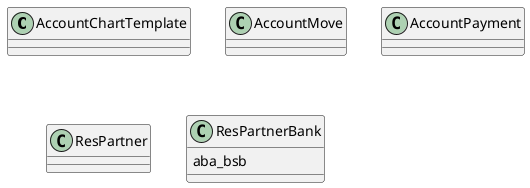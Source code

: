 @startuml classes_l10n_au
set namespaceSeparator none
class "AccountChartTemplate" as odoo_src.odoo.addons.l10n_au.models.template_au.AccountChartTemplate {
}
class "AccountMove" as odoo_src.odoo.addons.l10n_au.models.account_move.AccountMove {
}
class "AccountPayment" as odoo_src.odoo.addons.l10n_au.models.account_payment.AccountPayment {
}
class "ResPartner" as odoo_src.odoo.addons.l10n_au.models.res_partner.ResPartner {
}
class "ResPartnerBank" as odoo_src.odoo.addons.l10n_au.models.res_partner_bank.ResPartnerBank {
  aba_bsb
}
@enduml
